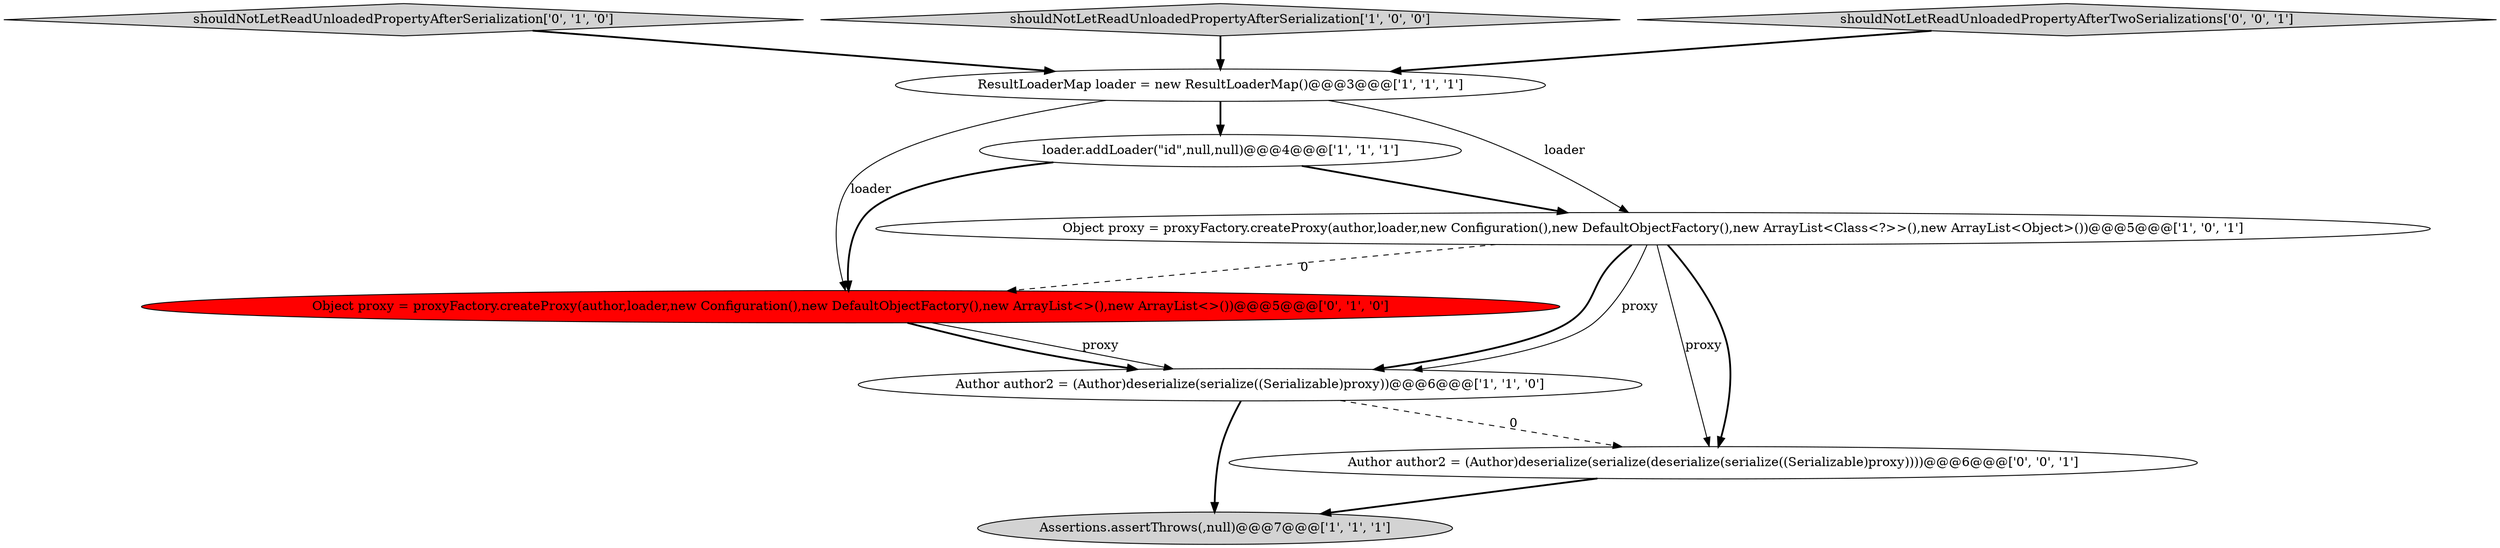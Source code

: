 digraph {
3 [style = filled, label = "ResultLoaderMap loader = new ResultLoaderMap()@@@3@@@['1', '1', '1']", fillcolor = white, shape = ellipse image = "AAA0AAABBB1BBB"];
5 [style = filled, label = "loader.addLoader(\"id\",null,null)@@@4@@@['1', '1', '1']", fillcolor = white, shape = ellipse image = "AAA0AAABBB1BBB"];
1 [style = filled, label = "Object proxy = proxyFactory.createProxy(author,loader,new Configuration(),new DefaultObjectFactory(),new ArrayList<Class<?>>(),new ArrayList<Object>())@@@5@@@['1', '0', '1']", fillcolor = white, shape = ellipse image = "AAA0AAABBB1BBB"];
9 [style = filled, label = "Author author2 = (Author)deserialize(serialize(deserialize(serialize((Serializable)proxy))))@@@6@@@['0', '0', '1']", fillcolor = white, shape = ellipse image = "AAA0AAABBB3BBB"];
7 [style = filled, label = "Object proxy = proxyFactory.createProxy(author,loader,new Configuration(),new DefaultObjectFactory(),new ArrayList<>(),new ArrayList<>())@@@5@@@['0', '1', '0']", fillcolor = red, shape = ellipse image = "AAA1AAABBB2BBB"];
2 [style = filled, label = "Assertions.assertThrows(,null)@@@7@@@['1', '1', '1']", fillcolor = lightgray, shape = ellipse image = "AAA0AAABBB1BBB"];
0 [style = filled, label = "Author author2 = (Author)deserialize(serialize((Serializable)proxy))@@@6@@@['1', '1', '0']", fillcolor = white, shape = ellipse image = "AAA0AAABBB1BBB"];
6 [style = filled, label = "shouldNotLetReadUnloadedPropertyAfterSerialization['0', '1', '0']", fillcolor = lightgray, shape = diamond image = "AAA0AAABBB2BBB"];
4 [style = filled, label = "shouldNotLetReadUnloadedPropertyAfterSerialization['1', '0', '0']", fillcolor = lightgray, shape = diamond image = "AAA0AAABBB1BBB"];
8 [style = filled, label = "shouldNotLetReadUnloadedPropertyAfterTwoSerializations['0', '0', '1']", fillcolor = lightgray, shape = diamond image = "AAA0AAABBB3BBB"];
1->9 [style = solid, label="proxy"];
5->7 [style = bold, label=""];
5->1 [style = bold, label=""];
4->3 [style = bold, label=""];
6->3 [style = bold, label=""];
3->5 [style = bold, label=""];
7->0 [style = bold, label=""];
1->0 [style = bold, label=""];
3->7 [style = solid, label="loader"];
7->0 [style = solid, label="proxy"];
1->7 [style = dashed, label="0"];
0->9 [style = dashed, label="0"];
3->1 [style = solid, label="loader"];
9->2 [style = bold, label=""];
1->0 [style = solid, label="proxy"];
1->9 [style = bold, label=""];
0->2 [style = bold, label=""];
8->3 [style = bold, label=""];
}
